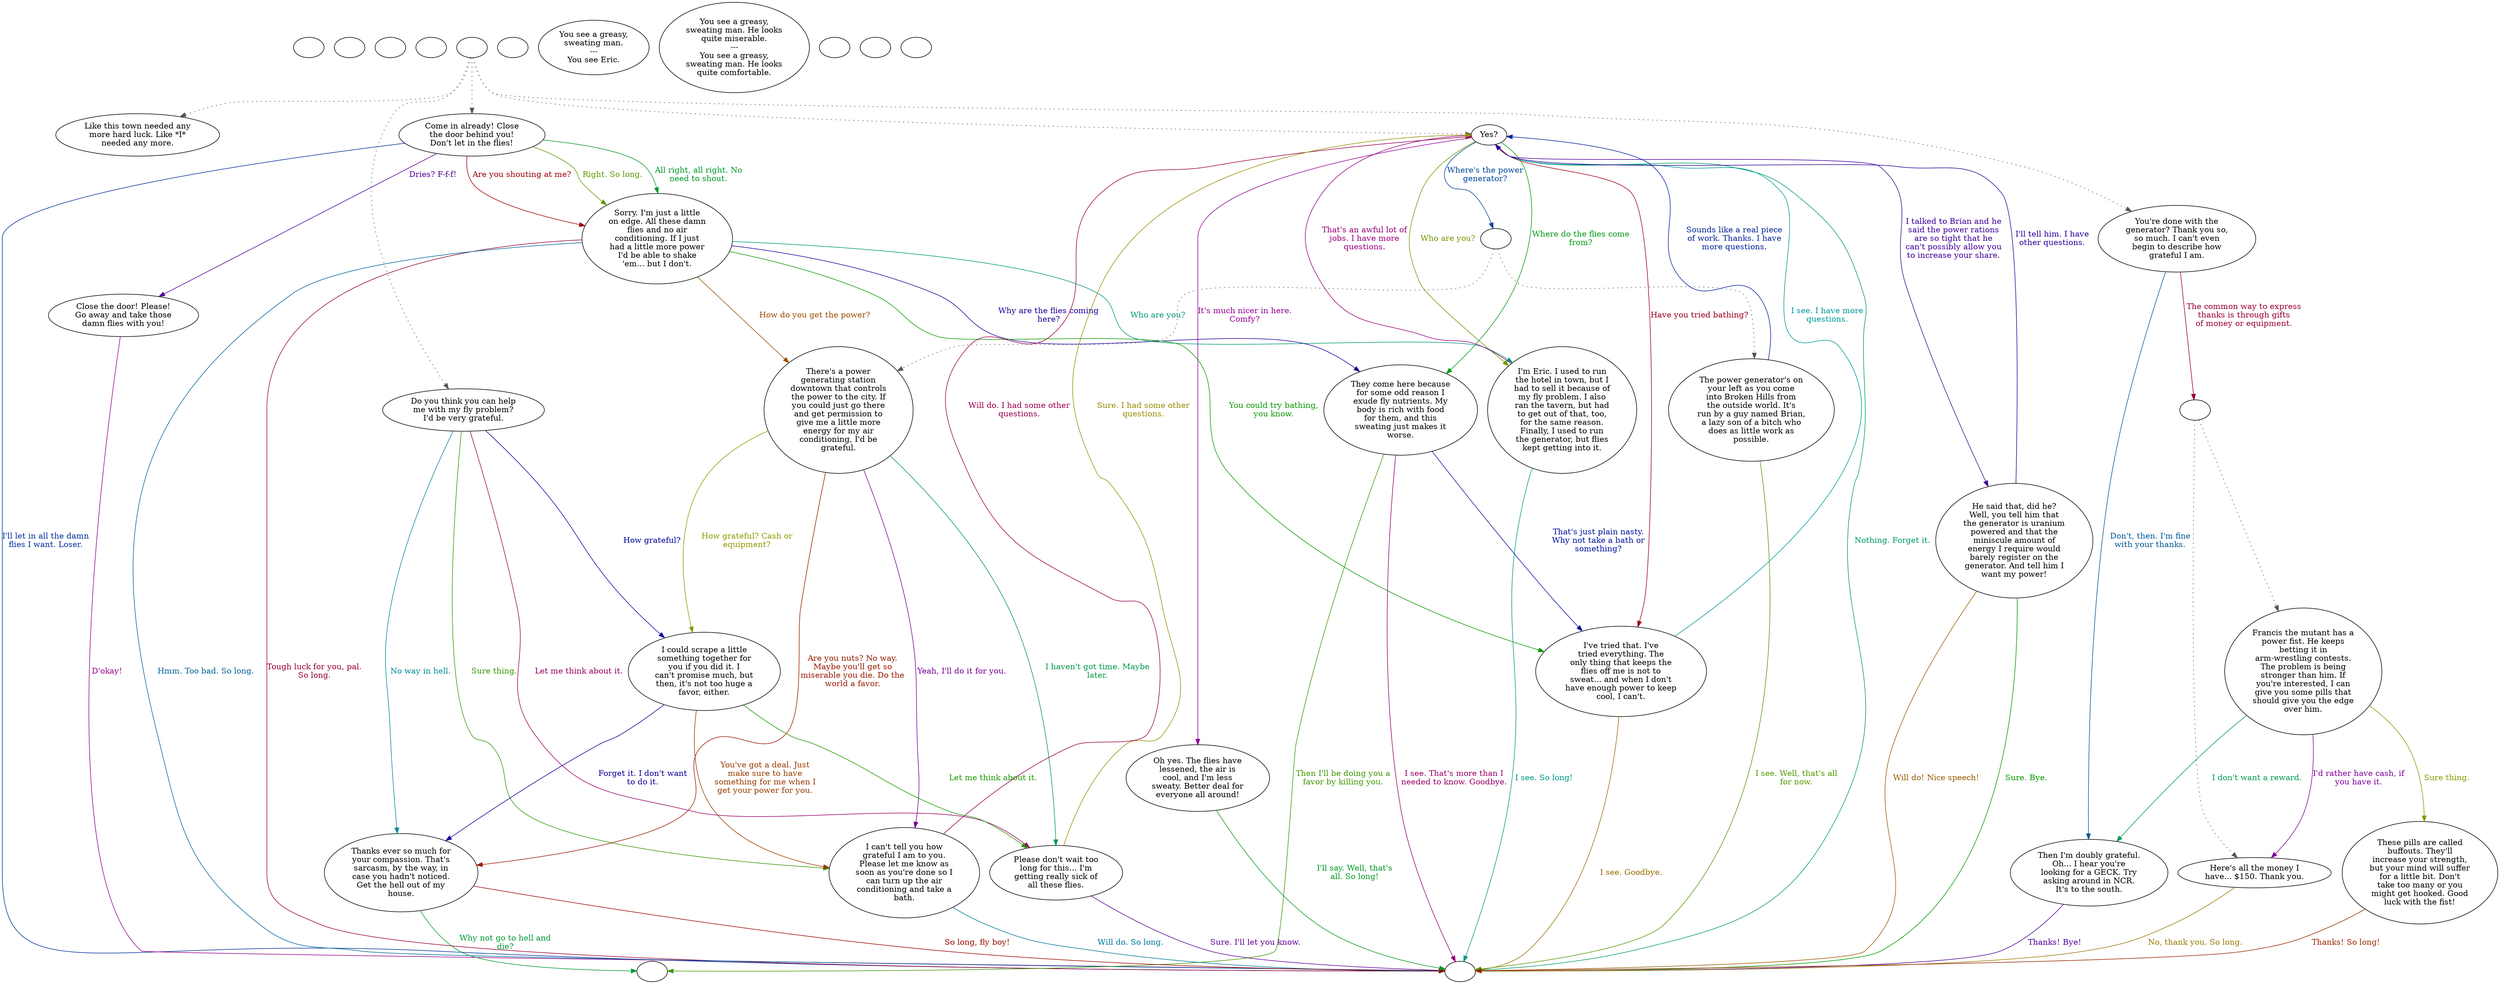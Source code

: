 digraph hceric {
  "checkPartyMembersNearDoor" [style=filled       fillcolor="#FFFFFF"       color="#000000"]
  "checkPartyMembersNearDoor" [label=""]
  "start" [style=filled       fillcolor="#FFFFFF"       color="#000000"]
  "start" [label=""]
  "critter_p_proc" [style=filled       fillcolor="#FFFFFF"       color="#000000"]
  "critter_p_proc" [label=""]
  "pickup_p_proc" [style=filled       fillcolor="#FFFFFF"       color="#000000"]
  "pickup_p_proc" [label=""]
  "talk_p_proc" [style=filled       fillcolor="#FFFFFF"       color="#000000"]
  "talk_p_proc" -> "Node001" [style=dotted color="#555555"]
  "talk_p_proc" -> "Node016" [style=dotted color="#555555"]
  "talk_p_proc" -> "Node008" [style=dotted color="#555555"]
  "talk_p_proc" -> "Node019" [style=dotted color="#555555"]
  "talk_p_proc" -> "Node002" [style=dotted color="#555555"]
  "talk_p_proc" [label=""]
  "destroy_p_proc" [style=filled       fillcolor="#FFFFFF"       color="#000000"]
  "destroy_p_proc" [label=""]
  "look_at_p_proc" [style=filled       fillcolor="#FFFFFF"       color="#000000"]
  "look_at_p_proc" [label="You see a greasy,\nsweating man.\n---\nYou see Eric."]
  "description_p_proc" [style=filled       fillcolor="#FFFFFF"       color="#000000"]
  "description_p_proc" [label="You see a greasy,\nsweating man. He looks\nquite miserable.\n---\nYou see a greasy,\nsweating man. He looks\nquite comfortable."]
  "use_skill_on_p_proc" [style=filled       fillcolor="#FFFFFF"       color="#000000"]
  "use_skill_on_p_proc" [label=""]
  "damage_p_proc" [style=filled       fillcolor="#FFFFFF"       color="#000000"]
  "damage_p_proc" [label=""]
  "map_enter_p_proc" [style=filled       fillcolor="#FFFFFF"       color="#000000"]
  "map_enter_p_proc" [label=""]
  "Node998" [style=filled       fillcolor="#FFFFFF"       color="#000000"]
  "Node998" [label=""]
  "Node999" [style=filled       fillcolor="#FFFFFF"       color="#000000"]
  "Node999" [label=""]
  "Node001" [style=filled       fillcolor="#FFFFFF"       color="#000000"]
  "Node001" [label="Like this town needed any\nmore hard luck. Like *I*\nneeded any more."]
  "Node002" [style=filled       fillcolor="#FFFFFF"       color="#000000"]
  "Node002" [label="Come in already! Close\nthe door behind you!\nDon't let in the flies!"]
  "Node002" -> "Node003" [label="Dries? F-f-f!" color="#550099" fontcolor="#550099"]
  "Node002" -> "Node004" [label="All right, all right. No\nneed to shout." color="#009928" fontcolor="#009928"]
  "Node002" -> "Node004" [label="Are you shouting at me?" color="#990005" fontcolor="#990005"]
  "Node002" -> "Node999" [label="I'll let in all the damn\nflies I want. Loser." color="#003199" fontcolor="#003199"]
  "Node002" -> "Node004" [label="Right. So long." color="#5E9900" fontcolor="#5E9900"]
  "Node003" [style=filled       fillcolor="#FFFFFF"       color="#000000"]
  "Node003" [label="Close the door! Please!\nGo away and take those\ndamn flies with you!"]
  "Node003" -> "Node999" [label="D'okay!" color="#99008A" fontcolor="#99008A"]
  "Node004" [style=filled       fillcolor="#FFFFFF"       color="#000000"]
  "Node004" [label="Sorry. I'm just a little\non edge. All these damn\nflies and no air\nconditioning. If I just\nhad a little more power\nI'd be able to shake\n'em... but I don't."]
  "Node004" -> "Node014" [label="Who are you?" color="#00997B" fontcolor="#00997B"]
  "Node004" -> "Node005" [label="How do you get the power?" color="#994E00" fontcolor="#994E00"]
  "Node004" -> "Node006" [label="Why are the flies coming\nhere?" color="#220099" fontcolor="#220099"]
  "Node004" -> "Node007" [label="You could try bathing,\nyou know." color="#0B9900" fontcolor="#0B9900"]
  "Node004" -> "Node999" [label="Tough luck for you, pal.\nSo long." color="#990038" fontcolor="#990038"]
  "Node004" -> "Node999" [label="Hmm. Too bad. So long." color="#006499" fontcolor="#006499"]
  "Node005" [style=filled       fillcolor="#FFFFFF"       color="#000000"]
  "Node005" [label="There's a power\ngenerating station\ndowntown that controls\nthe power to the city. If\nyou could just go there\nand get permission to\ngive me a little more\nenergy for my air\nconditioning, I'd be\ngrateful."]
  "Node005" -> "Node009" [label="How grateful? Cash or\nequipment?" color="#919900" fontcolor="#919900"]
  "Node005" -> "Node010" [label="Yeah, I'll do it for you." color="#740099" fontcolor="#740099"]
  "Node005" -> "Node011" [label="I haven't got time. Maybe\nlater." color="#009948" fontcolor="#009948"]
  "Node005" -> "Node012" [label="Are you nuts? No way.\nMaybe you'll get so\nmiserable you die. Do the\nworld a favor." color="#991B00" fontcolor="#991B00"]
  "Node006" [style=filled       fillcolor="#FFFFFF"       color="#000000"]
  "Node006" [label="They come here because\nfor some odd reason I\nexude fly nutrients. My\nbody is rich with food\nfor them, and this\nsweating just makes it\nworse."]
  "Node006" -> "Node007" [label="That's just plain nasty.\nWhy not take a bath or\nsomething?" color="#001299" fontcolor="#001299"]
  "Node006" -> "Node998" [label="Then I'll be doing you a\nfavor by killing you." color="#3E9900" fontcolor="#3E9900"]
  "Node006" -> "Node999" [label="I see. That's more than I\nneeded to know. Goodbye." color="#99006B" fontcolor="#99006B"]
  "Node007" [style=filled       fillcolor="#FFFFFF"       color="#000000"]
  "Node007" [label="I've tried that. I've\ntried everything. The\nonly thing that keeps the\nflies off me is not to\nsweat... and when I don't\nhave enough power to keep\ncool, I can't."]
  "Node007" -> "Node008" [label="I see. I have more\nquestions." color="#009799" fontcolor="#009799"]
  "Node007" -> "Node999" [label="I see. Goodbye." color="#996E00" fontcolor="#996E00"]
  "Node008" [style=filled       fillcolor="#FFFFFF"       color="#000000"]
  "Node008" [label="Yes?"]
  "Node008" -> "Node015" [label="I talked to Brian and he\nsaid the power rations\nare so tight that he\ncan't possibly allow you\nto increase your share." color="#410099" fontcolor="#410099"]
  "Node008" -> "Node006" [label="Where do the flies come\nfrom?" color="#009915" fontcolor="#009915"]
  "Node008" -> "Node007" [label="Have you tried bathing?" color="#990018" fontcolor="#990018"]
  "Node008" -> "Node008a" [label="Where's the power\ngenerator?" color="#004599" fontcolor="#004599"]
  "Node008" -> "Node014" [label="Who are you?" color="#719900" fontcolor="#719900"]
  "Node008" -> "Node022" [label="It's much nicer in here.\nComfy?" color="#940099" fontcolor="#940099"]
  "Node008" -> "Node999" [label="Nothing. Forget it." color="#009967" fontcolor="#009967"]
  "Node008a" [style=filled       fillcolor="#FFFFFF"       color="#000000"]
  "Node008a" -> "Node005" [style=dotted color="#555555"]
  "Node008a" -> "Node013" [style=dotted color="#555555"]
  "Node008a" [label=""]
  "Node009" [style=filled       fillcolor="#FFFFFF"       color="#000000"]
  "Node009" [label="I could scrape a little\nsomething together for\nyou if you did it. I\ncan't promise much, but\nthen, it's not too huge a\nfavor, either."]
  "Node009" -> "Node010" [label="You've got a deal. Just\nmake sure to have\nsomething for me when I\nget your power for you." color="#993B00" fontcolor="#993B00"]
  "Node009" -> "Node012" [label="Forget it. I don't want\nto do it." color="#0E0099" fontcolor="#0E0099"]
  "Node009" -> "Node011" [label="Let me think about it." color="#1F9900" fontcolor="#1F9900"]
  "Node010" [style=filled       fillcolor="#FFFFFF"       color="#000000"]
  "Node010" [label="I can't tell you how\ngrateful I am to you.\nPlease let me know as\nsoon as you're done so I\ncan turn up the air\nconditioning and take a\nbath."]
  "Node010" -> "Node008" [label="Will do. I had some other\nquestions." color="#99004B" fontcolor="#99004B"]
  "Node010" -> "Node999" [label="Will do. So long." color="#007899" fontcolor="#007899"]
  "Node011" [style=filled       fillcolor="#FFFFFF"       color="#000000"]
  "Node011" [label="Please don't wait too\nlong for this... I'm\ngetting really sick of\nall these flies."]
  "Node011" -> "Node008" [label="Sure. I had some other\nquestions." color="#998D00" fontcolor="#998D00"]
  "Node011" -> "Node999" [label="Sure. I'll let you know." color="#610099" fontcolor="#610099"]
  "Node012" [style=filled       fillcolor="#FFFFFF"       color="#000000"]
  "Node012" [label="Thanks ever so much for\nyour compassion. That's\nsarcasm, by the way, in\ncase you hadn't noticed.\nGet the hell out of my\nhouse."]
  "Node012" -> "Node998" [label="Why not go to hell and\ndie?" color="#009934" fontcolor="#009934"]
  "Node012" -> "Node999" [label="So long, fly boy!" color="#990800" fontcolor="#990800"]
  "Node013" [style=filled       fillcolor="#FFFFFF"       color="#000000"]
  "Node013" [label="The power generator's on\nyour left as you come\ninto Broken Hills from\nthe outside world. It's\nrun by a guy named Brian,\na lazy son of a bitch who\ndoes as little work as\npossible."]
  "Node013" -> "Node008" [label="Sounds like a real piece\nof work. Thanks. I have\nmore questions." color="#002599" fontcolor="#002599"]
  "Node013" -> "Node999" [label="I see. Well, that's all\nfor now." color="#529900" fontcolor="#529900"]
  "Node014" [style=filled       fillcolor="#FFFFFF"       color="#000000"]
  "Node014" [label="I'm Eric. I used to run\nthe hotel in town, but I\nhad to sell it because of\nmy fly problem. I also\nran the tavern, but had\nto get out of that, too,\nfor the same reason.\nFinally, I used to run\nthe generator, but flies\nkept getting into it."]
  "Node014" -> "Node008" [label="That's an awful lot of\njobs. I have more\nquestions." color="#99007E" fontcolor="#99007E"]
  "Node014" -> "Node999" [label="I see. So long!" color="#009987" fontcolor="#009987"]
  "Node015" [style=filled       fillcolor="#FFFFFF"       color="#000000"]
  "Node015" [label="He said that, did he?\nWell, you tell him that\nthe generator is uranium\npowered and that the\nminiscule amount of\nenergy I require would\nbarely register on the\ngenerator. And tell him I\nwant my power!"]
  "Node015" -> "Node999" [label="Will do! Nice speech!" color="#995A00" fontcolor="#995A00"]
  "Node015" -> "Node008" [label="I'll tell him. I have\nother questions." color="#2E0099" fontcolor="#2E0099"]
  "Node015" -> "Node999" [label="Sure. Bye." color="#009901" fontcolor="#009901"]
  "Node016" [style=filled       fillcolor="#FFFFFF"       color="#000000"]
  "Node016" [label="You're done with the\ngenerator? Thank you so,\nso much. I can't even\nbegin to describe how\ngrateful I am."]
  "Node016" -> "Node016a" [label="The common way to express\nthanks is through gifts\nof money or equipment." color="#99002C" fontcolor="#99002C"]
  "Node016" -> "Node021" [label="Don't, then. I'm fine\nwith your thanks." color="#005899" fontcolor="#005899"]
  "Node016a" [style=filled       fillcolor="#FFFFFF"       color="#000000"]
  "Node016a" -> "Node017" [style=dotted color="#555555"]
  "Node016a" -> "Node020" [style=dotted color="#555555"]
  "Node016a" [label=""]
  "Node017" [style=filled       fillcolor="#FFFFFF"       color="#000000"]
  "Node017" [label="Francis the mutant has a\npower fist. He keeps\nbetting it in\narm-wrestling contests.\nThe problem is being\nstronger than him. If\nyou're interested, I can\ngive you some pills that\nshould give you the edge\nover him."]
  "Node017" -> "Node018" [label="Sure thing." color="#859900" fontcolor="#859900"]
  "Node017" -> "Node020" [label="I'd rather have cash, if\nyou have it." color="#800099" fontcolor="#800099"]
  "Node017" -> "Node021" [label="I don't want a reward." color="#009954" fontcolor="#009954"]
  "Node018" [style=filled       fillcolor="#FFFFFF"       color="#000000"]
  "Node018" [label="These pills are called\nbuffouts. They'll\nincrease your strength,\nbut your mind will suffer\nfor a little bit. Don't\ntake too many or you\nmight get hooked. Good\nluck with the fist!"]
  "Node018" -> "Node999" [label="Thanks! So long!" color="#992700" fontcolor="#992700"]
  "Node019" [style=filled       fillcolor="#FFFFFF"       color="#000000"]
  "Node019" [label="Do you think you can help\nme with my fly problem?\nI'd be very grateful."]
  "Node019" -> "Node009" [label="How grateful?" color="#000599" fontcolor="#000599"]
  "Node019" -> "Node010" [label="Sure thing." color="#329900" fontcolor="#329900"]
  "Node019" -> "Node011" [label="Let me think about it." color="#99005F" fontcolor="#99005F"]
  "Node019" -> "Node012" [label="No way in hell." color="#008B99" fontcolor="#008B99"]
  "Node020" [style=filled       fillcolor="#FFFFFF"       color="#000000"]
  "Node020" [label="Here's all the money I\nhave... $150. Thank you."]
  "Node020" -> "Node999" [label="No, thank you. So long." color="#997A00" fontcolor="#997A00"]
  "Node021" [style=filled       fillcolor="#FFFFFF"       color="#000000"]
  "Node021" [label="Then I'm doubly grateful.\nOh... I hear you're\nlooking for a GECK. Try\nasking around in NCR.\nIt's to the south."]
  "Node021" -> "Node999" [label="Thanks! Bye!" color="#4D0099" fontcolor="#4D0099"]
  "Node022" [style=filled       fillcolor="#FFFFFF"       color="#000000"]
  "Node022" [label="Oh yes. The flies have\nlessened, the air is\ncool, and I'm less\nsweaty. Better deal for\neveryone all around!"]
  "Node022" -> "Node999" [label="I'll say. Well, that's\nall. So long!" color="#009921" fontcolor="#009921"]
}